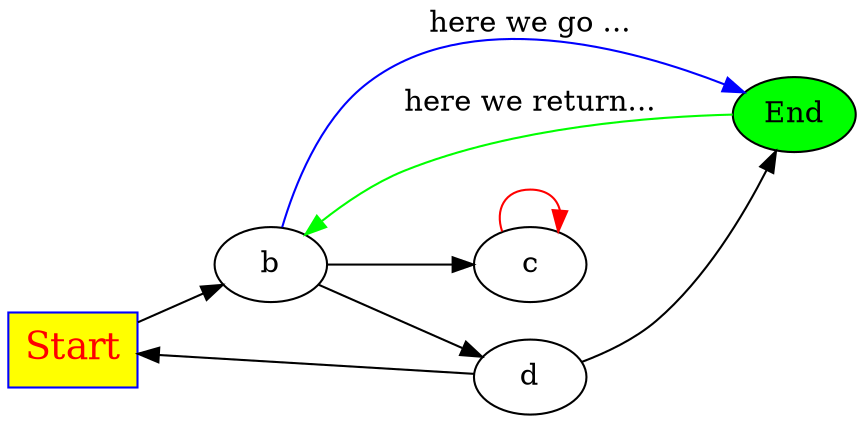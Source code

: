 // Sat 06 Mar 2021 09:25:19 AM +08

// n1 and n2 are nodes (default shape=oval)
// n1 -- n2 is an edge
// n1 -> n2 is a directed edge
// [ ... ] = attribute of nodes or edges

digraph example_03_digraph_TB {
  rankdir = LR; // Change to Left to Right

  a [label="Start", color=blue, fontcolor=Red, fontsize=18,
     shape=box, style=filled, fillcolor=yellow];
  e [label="End", style=filled, fillcolor=green];

  a -> b;  // Now use right arrow (->) for directed edge
  b -> c;
  b -> d;
  d -> e;

  // b -- e;  // Not allowed: Cannot mix -- with ->
  b -> e [label="here we go ...", color=blue];
  d -> a;
  e -> b [label="here we return...", color=green];  // backwards
  c -> c [color=red];  // onto itself

}
